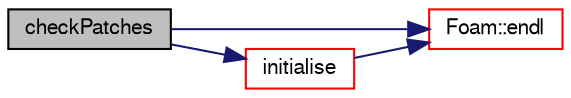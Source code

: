 digraph "checkPatches"
{
  bgcolor="transparent";
  edge [fontname="FreeSans",fontsize="10",labelfontname="FreeSans",labelfontsize="10"];
  node [fontname="FreeSans",fontsize="10",shape=record];
  rankdir="LR";
  Node4 [label="checkPatches",height=0.2,width=0.4,color="black", fillcolor="grey75", style="filled", fontcolor="black"];
  Node4 -> Node5 [color="midnightblue",fontsize="10",style="solid",fontname="FreeSans"];
  Node5 [label="Foam::endl",height=0.2,width=0.4,color="red",URL="$a21124.html#a2db8fe02a0d3909e9351bb4275b23ce4",tooltip="Add newline and flush stream. "];
  Node4 -> Node7 [color="midnightblue",fontsize="10",style="solid",fontname="FreeSans"];
  Node7 [label="initialise",height=0.2,width=0.4,color="red",URL="$a24870.html#a4e2850016c042309f9e205f85d1e342e",tooltip="Initialise and return true if all ok. "];
  Node7 -> Node5 [color="midnightblue",fontsize="10",style="solid",fontname="FreeSans"];
}
